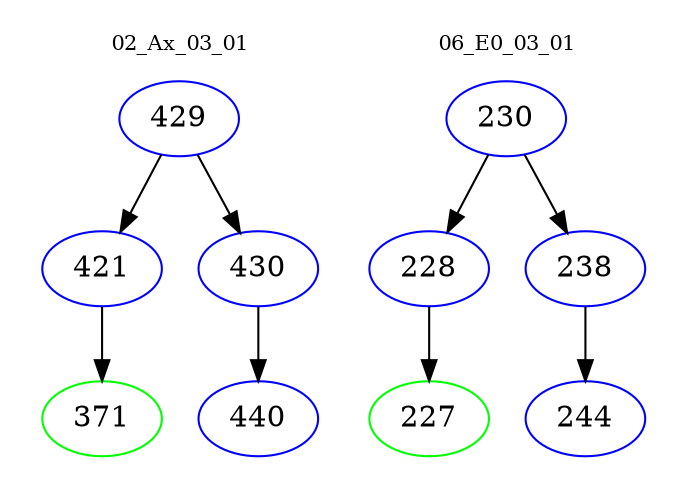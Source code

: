 digraph{
subgraph cluster_0 {
color = white
label = "02_Ax_03_01";
fontsize=10;
T0_429 [label="429", color="blue"]
T0_429 -> T0_421 [color="black"]
T0_421 [label="421", color="blue"]
T0_421 -> T0_371 [color="black"]
T0_371 [label="371", color="green"]
T0_429 -> T0_430 [color="black"]
T0_430 [label="430", color="blue"]
T0_430 -> T0_440 [color="black"]
T0_440 [label="440", color="blue"]
}
subgraph cluster_1 {
color = white
label = "06_E0_03_01";
fontsize=10;
T1_230 [label="230", color="blue"]
T1_230 -> T1_228 [color="black"]
T1_228 [label="228", color="blue"]
T1_228 -> T1_227 [color="black"]
T1_227 [label="227", color="green"]
T1_230 -> T1_238 [color="black"]
T1_238 [label="238", color="blue"]
T1_238 -> T1_244 [color="black"]
T1_244 [label="244", color="blue"]
}
}
